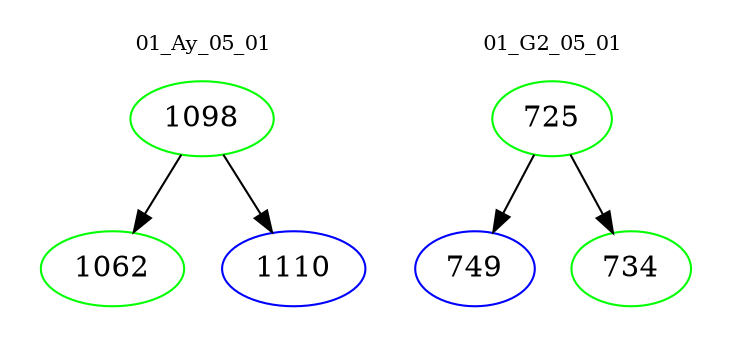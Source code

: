 digraph{
subgraph cluster_0 {
color = white
label = "01_Ay_05_01";
fontsize=10;
T0_1098 [label="1098", color="green"]
T0_1098 -> T0_1062 [color="black"]
T0_1062 [label="1062", color="green"]
T0_1098 -> T0_1110 [color="black"]
T0_1110 [label="1110", color="blue"]
}
subgraph cluster_1 {
color = white
label = "01_G2_05_01";
fontsize=10;
T1_725 [label="725", color="green"]
T1_725 -> T1_749 [color="black"]
T1_749 [label="749", color="blue"]
T1_725 -> T1_734 [color="black"]
T1_734 [label="734", color="green"]
}
}
